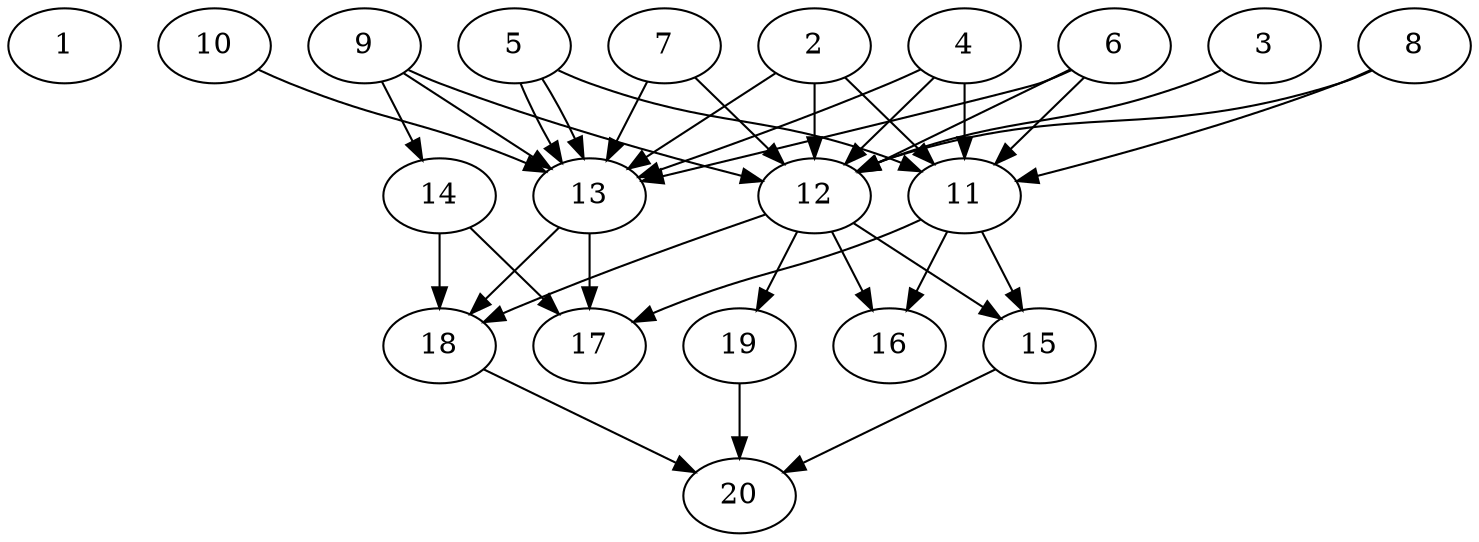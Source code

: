 // DAG automatically generated by daggen at Tue Jul 23 14:34:08 2019
// ./daggen --dot -n 20 --ccr 0.5 --fat 0.7 --regular 0.5 --density 0.8 --mindata 5242880 --maxdata 52428800 
digraph G {
  1 [size="104306688", alpha="0.14", expect_size="52153344"] 
  2 [size="68425728", alpha="0.05", expect_size="34212864"] 
  2 -> 11 [size ="34212864"]
  2 -> 12 [size ="34212864"]
  2 -> 13 [size ="34212864"]
  3 [size="104013824", alpha="0.19", expect_size="52006912"] 
  3 -> 12 [size ="52006912"]
  4 [size="85495808", alpha="0.12", expect_size="42747904"] 
  4 -> 11 [size ="42747904"]
  4 -> 12 [size ="42747904"]
  4 -> 13 [size ="42747904"]
  5 [size="81876992", alpha="0.09", expect_size="40938496"] 
  5 -> 11 [size ="40938496"]
  5 -> 13 [size ="40938496"]
  5 -> 13 [size ="40938496"]
  6 [size="48865280", alpha="0.19", expect_size="24432640"] 
  6 -> 11 [size ="24432640"]
  6 -> 12 [size ="24432640"]
  6 -> 13 [size ="24432640"]
  7 [size="91695104", alpha="0.15", expect_size="45847552"] 
  7 -> 12 [size ="45847552"]
  7 -> 13 [size ="45847552"]
  8 [size="95911936", alpha="0.07", expect_size="47955968"] 
  8 -> 11 [size ="47955968"]
  8 -> 12 [size ="47955968"]
  9 [size="52557824", alpha="0.08", expect_size="26278912"] 
  9 -> 12 [size ="26278912"]
  9 -> 13 [size ="26278912"]
  9 -> 14 [size ="26278912"]
  10 [size="39251968", alpha="0.12", expect_size="19625984"] 
  10 -> 13 [size ="19625984"]
  11 [size="15255552", alpha="0.08", expect_size="7627776"] 
  11 -> 15 [size ="7627776"]
  11 -> 16 [size ="7627776"]
  11 -> 17 [size ="7627776"]
  12 [size="83271680", alpha="0.07", expect_size="41635840"] 
  12 -> 15 [size ="41635840"]
  12 -> 16 [size ="41635840"]
  12 -> 18 [size ="41635840"]
  12 -> 19 [size ="41635840"]
  13 [size="11175936", alpha="0.18", expect_size="5587968"] 
  13 -> 17 [size ="5587968"]
  13 -> 18 [size ="5587968"]
  14 [size="101750784", alpha="0.07", expect_size="50875392"] 
  14 -> 17 [size ="50875392"]
  14 -> 18 [size ="50875392"]
  15 [size="62730240", alpha="0.05", expect_size="31365120"] 
  15 -> 20 [size ="31365120"]
  16 [size="104622080", alpha="0.16", expect_size="52311040"] 
  17 [size="101625856", alpha="0.19", expect_size="50812928"] 
  18 [size="77414400", alpha="0.03", expect_size="38707200"] 
  18 -> 20 [size ="38707200"]
  19 [size="18157568", alpha="0.09", expect_size="9078784"] 
  19 -> 20 [size ="9078784"]
  20 [size="55846912", alpha="0.17", expect_size="27923456"] 
}
